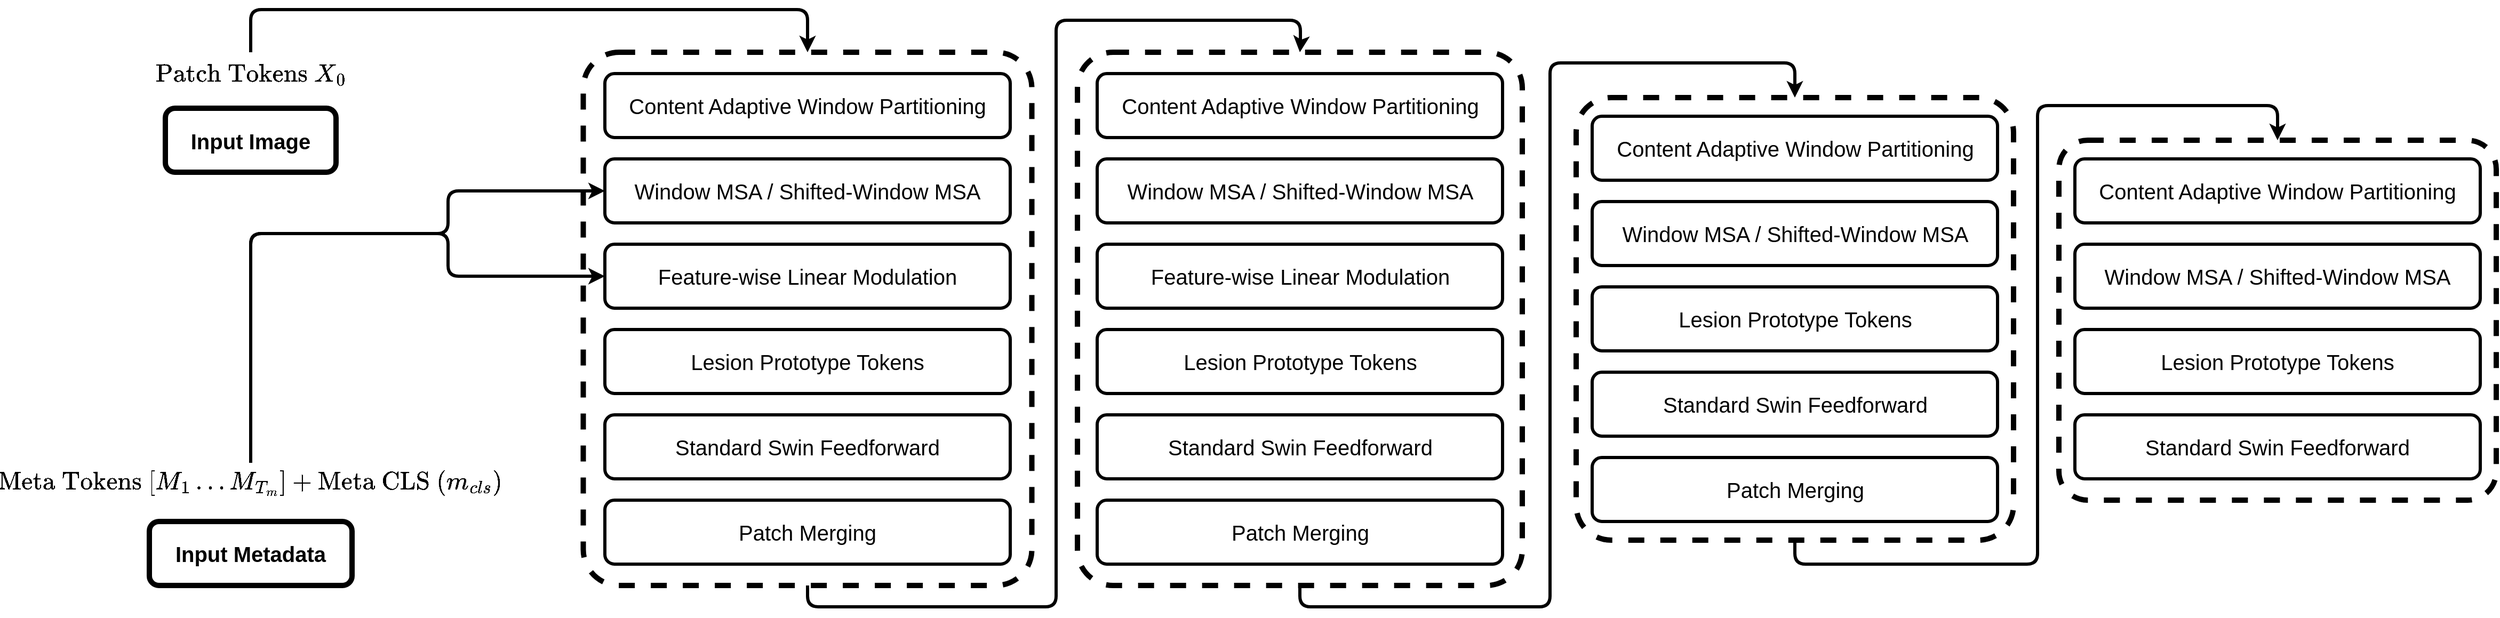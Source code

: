 <mxfile version="28.1.1">
  <diagram name="Page-1" id="LP4Lb6s6A55-pqGKUZwg">
    <mxGraphModel dx="4158" dy="1356" grid="1" gridSize="10" guides="1" tooltips="1" connect="1" arrows="1" fold="1" page="1" pageScale="1" pageWidth="827" pageHeight="1169" math="1" shadow="0">
      <root>
        <mxCell id="0" />
        <mxCell id="1" parent="0" />
        <mxCell id="s6Bo0KcBa6-XlI6CI8b0-39" style="edgeStyle=orthogonalEdgeStyle;rounded=1;orthogonalLoop=1;jettySize=auto;html=1;exitX=0.5;exitY=1;exitDx=0;exitDy=0;entryX=0.5;entryY=0;entryDx=0;entryDy=0;curved=0;strokeWidth=3;" edge="1" parent="1" source="s6Bo0KcBa6-XlI6CI8b0-15" target="s6Bo0KcBa6-XlI6CI8b0-25">
          <mxGeometry relative="1" as="geometry">
            <Array as="points">
              <mxPoint x="-193" y="940" />
              <mxPoint x="40" y="940" />
              <mxPoint x="40" y="390" />
              <mxPoint x="269" y="390" />
              <mxPoint x="269" y="415" />
            </Array>
          </mxGeometry>
        </mxCell>
        <mxCell id="s6Bo0KcBa6-XlI6CI8b0-15" value="" style="rounded=1;whiteSpace=wrap;html=1;strokeWidth=5;dashed=1;arcSize=8;" vertex="1" parent="1">
          <mxGeometry x="-403.25" y="420" width="420.5" height="500" as="geometry" />
        </mxCell>
        <mxCell id="s6Bo0KcBa6-XlI6CI8b0-1" value="&lt;font style=&quot;font-size: 20px; line-height: 140%;&quot;&gt;Input Image&lt;/font&gt;" style="rounded=1;whiteSpace=wrap;html=1;fontStyle=1;strokeColor=default;fillColor=light-dark(#FFFFFF,var(--ge-dark-color, #121212));strokeWidth=5;" vertex="1" parent="1">
          <mxGeometry x="-795" y="472.5" width="160" height="60" as="geometry" />
        </mxCell>
        <mxCell id="s6Bo0KcBa6-XlI6CI8b0-2" value="&lt;font style=&quot;font-size: 20px; line-height: 140%;&quot;&gt;Input Metadata&lt;/font&gt;" style="rounded=1;whiteSpace=wrap;html=1;fontStyle=1;strokeColor=default;fillColor=light-dark(#FFFFFF,var(--ge-dark-color, #121212));strokeWidth=5;" vertex="1" parent="1">
          <mxGeometry x="-810" y="860" width="190" height="60" as="geometry" />
        </mxCell>
        <mxCell id="s6Bo0KcBa6-XlI6CI8b0-51" style="edgeStyle=orthogonalEdgeStyle;rounded=1;orthogonalLoop=1;jettySize=auto;html=1;exitX=0.5;exitY=0;exitDx=0;exitDy=0;entryX=0.5;entryY=0;entryDx=0;entryDy=0;curved=0;strokeWidth=3;" edge="1" parent="1" source="s6Bo0KcBa6-XlI6CI8b0-4" target="s6Bo0KcBa6-XlI6CI8b0-15">
          <mxGeometry relative="1" as="geometry">
            <Array as="points">
              <mxPoint x="-715" y="380" />
              <mxPoint x="-193" y="380" />
            </Array>
          </mxGeometry>
        </mxCell>
        <mxCell id="s6Bo0KcBa6-XlI6CI8b0-4" value="\[&#xa;\text{Patch Tokens } X_0&#xa;\]" style="text;whiteSpace=wrap;align=center;verticalAlign=middle;fontSize=20;" vertex="1" parent="1">
          <mxGeometry x="-820" y="420" width="210" height="40" as="geometry" />
        </mxCell>
        <mxCell id="s6Bo0KcBa6-XlI6CI8b0-53" style="edgeStyle=orthogonalEdgeStyle;rounded=1;orthogonalLoop=1;jettySize=auto;html=1;exitX=0.5;exitY=0;exitDx=0;exitDy=0;entryX=0;entryY=0.5;entryDx=0;entryDy=0;curved=0;strokeWidth=3;" edge="1" parent="1" source="s6Bo0KcBa6-XlI6CI8b0-6" target="s6Bo0KcBa6-XlI6CI8b0-9">
          <mxGeometry relative="1" as="geometry">
            <Array as="points">
              <mxPoint x="-715" y="590" />
              <mxPoint x="-530" y="590" />
              <mxPoint x="-530" y="550" />
            </Array>
          </mxGeometry>
        </mxCell>
        <mxCell id="s6Bo0KcBa6-XlI6CI8b0-54" style="edgeStyle=orthogonalEdgeStyle;rounded=1;orthogonalLoop=1;jettySize=auto;html=1;exitX=0.5;exitY=0;exitDx=0;exitDy=0;entryX=0;entryY=0.5;entryDx=0;entryDy=0;curved=0;strokeWidth=3;" edge="1" parent="1" source="s6Bo0KcBa6-XlI6CI8b0-6" target="s6Bo0KcBa6-XlI6CI8b0-10">
          <mxGeometry relative="1" as="geometry">
            <Array as="points">
              <mxPoint x="-715" y="590" />
              <mxPoint x="-530" y="590" />
              <mxPoint x="-530" y="630" />
            </Array>
          </mxGeometry>
        </mxCell>
        <mxCell id="s6Bo0KcBa6-XlI6CI8b0-6" value="\[&#xa;\text{Meta Tokens } [M_1 \ldots M_{T_m}] + \text{Meta CLS } (m_{cls})&#xa;\]" style="text;whiteSpace=wrap;verticalAlign=middle;fontSize=20;align=center;" vertex="1" parent="1">
          <mxGeometry x="-950" y="805" width="470" height="35" as="geometry" />
        </mxCell>
        <mxCell id="s6Bo0KcBa6-XlI6CI8b0-8" value="&lt;span style=&quot;font-size: 20px;&quot;&gt;Content Adaptive Window Partitioning&lt;/span&gt;" style="rounded=1;whiteSpace=wrap;html=1;fontStyle=0;strokeColor=default;fillColor=light-dark(#FFFFFF,var(--ge-dark-color, #121212));strokeWidth=3;" vertex="1" parent="1">
          <mxGeometry x="-383" y="440" width="380" height="60" as="geometry" />
        </mxCell>
        <mxCell id="s6Bo0KcBa6-XlI6CI8b0-9" value="&lt;font style=&quot;font-size: 20px;&quot;&gt;Window MSA / Shifted-Window MSA&lt;/font&gt;" style="rounded=1;whiteSpace=wrap;html=1;fontStyle=0;strokeColor=default;fillColor=light-dark(#FFFFFF,var(--ge-dark-color, #121212));strokeWidth=3;" vertex="1" parent="1">
          <mxGeometry x="-383" y="520" width="380" height="60" as="geometry" />
        </mxCell>
        <mxCell id="s6Bo0KcBa6-XlI6CI8b0-10" value="&lt;p data-pm-slice=&quot;0 0 []&quot;&gt;&lt;font style=&quot;font-size: 20px;&quot;&gt;Feature-wise Linear Modulation&lt;/font&gt;&lt;/p&gt;" style="rounded=1;whiteSpace=wrap;html=1;fontStyle=0;strokeColor=default;fillColor=light-dark(#FFFFFF,var(--ge-dark-color, #121212));strokeWidth=3;" vertex="1" parent="1">
          <mxGeometry x="-383" y="600" width="380" height="60" as="geometry" />
        </mxCell>
        <mxCell id="s6Bo0KcBa6-XlI6CI8b0-11" value="&lt;p data-pm-slice=&quot;0 0 []&quot;&gt;&lt;font style=&quot;font-size: 20px;&quot;&gt;Lesion Prototype Tokens&lt;/font&gt;&lt;/p&gt;" style="rounded=1;whiteSpace=wrap;html=1;fontStyle=0;strokeColor=default;fillColor=light-dark(#FFFFFF,var(--ge-dark-color, #121212));strokeWidth=3;" vertex="1" parent="1">
          <mxGeometry x="-383" y="680" width="380" height="60" as="geometry" />
        </mxCell>
        <mxCell id="s6Bo0KcBa6-XlI6CI8b0-13" value="&lt;p data-pm-slice=&quot;0 0 []&quot;&gt;&lt;font style=&quot;font-size: 20px; line-height: 180%;&quot;&gt;Standard Swin Feedforward&lt;/font&gt;&lt;/p&gt;" style="rounded=1;whiteSpace=wrap;html=1;fontStyle=0;strokeColor=default;fillColor=light-dark(#FFFFFF,var(--ge-dark-color, #121212));strokeWidth=3;" vertex="1" parent="1">
          <mxGeometry x="-383" y="760" width="380" height="60" as="geometry" />
        </mxCell>
        <mxCell id="s6Bo0KcBa6-XlI6CI8b0-14" value="&lt;p data-pm-slice=&quot;0 0 []&quot;&gt;&lt;font style=&quot;font-size: 20px;&quot;&gt;Patch Merging&lt;/font&gt;&lt;/p&gt;" style="rounded=1;whiteSpace=wrap;html=1;fontStyle=0;strokeColor=default;fillColor=light-dark(#FFFFFF,var(--ge-dark-color, #121212));strokeWidth=3;" vertex="1" parent="1">
          <mxGeometry x="-383" y="840" width="380" height="60" as="geometry" />
        </mxCell>
        <mxCell id="s6Bo0KcBa6-XlI6CI8b0-40" style="edgeStyle=orthogonalEdgeStyle;rounded=1;orthogonalLoop=1;jettySize=auto;html=1;exitX=0.5;exitY=1;exitDx=0;exitDy=0;entryX=0.5;entryY=0;entryDx=0;entryDy=0;curved=0;strokeWidth=3;" edge="1" parent="1" source="s6Bo0KcBa6-XlI6CI8b0-25" target="s6Bo0KcBa6-XlI6CI8b0-32">
          <mxGeometry relative="1" as="geometry">
            <Array as="points">
              <mxPoint x="269" y="940" />
              <mxPoint x="503" y="940" />
              <mxPoint x="503" y="430" />
              <mxPoint x="733" y="430" />
            </Array>
          </mxGeometry>
        </mxCell>
        <mxCell id="s6Bo0KcBa6-XlI6CI8b0-25" value="" style="rounded=1;whiteSpace=wrap;html=1;strokeWidth=5;dashed=1;arcSize=8;" vertex="1" parent="1">
          <mxGeometry x="60" y="420" width="417" height="500" as="geometry" />
        </mxCell>
        <mxCell id="s6Bo0KcBa6-XlI6CI8b0-26" value="&lt;span style=&quot;font-size: 20px;&quot;&gt;Content Adaptive Window Partitioning&lt;/span&gt;" style="rounded=1;whiteSpace=wrap;html=1;fontStyle=0;strokeColor=default;fillColor=light-dark(#FFFFFF,var(--ge-dark-color, #121212));strokeWidth=3;" vertex="1" parent="1">
          <mxGeometry x="78.5" y="440" width="380" height="60" as="geometry" />
        </mxCell>
        <mxCell id="s6Bo0KcBa6-XlI6CI8b0-27" value="&lt;font style=&quot;font-size: 20px;&quot;&gt;Window MSA / Shifted-Window MSA&lt;/font&gt;" style="rounded=1;whiteSpace=wrap;html=1;fontStyle=0;strokeColor=default;fillColor=light-dark(#FFFFFF,var(--ge-dark-color, #121212));strokeWidth=3;" vertex="1" parent="1">
          <mxGeometry x="78.5" y="520" width="380" height="60" as="geometry" />
        </mxCell>
        <mxCell id="s6Bo0KcBa6-XlI6CI8b0-28" value="&lt;p data-pm-slice=&quot;0 0 []&quot;&gt;&lt;font style=&quot;font-size: 20px;&quot;&gt;Feature-wise Linear Modulation&lt;/font&gt;&lt;/p&gt;" style="rounded=1;whiteSpace=wrap;html=1;fontStyle=0;strokeColor=default;fillColor=light-dark(#FFFFFF,var(--ge-dark-color, #121212));strokeWidth=3;" vertex="1" parent="1">
          <mxGeometry x="78.5" y="600" width="380" height="60" as="geometry" />
        </mxCell>
        <mxCell id="s6Bo0KcBa6-XlI6CI8b0-29" value="&lt;p data-pm-slice=&quot;0 0 []&quot;&gt;&lt;font style=&quot;font-size: 20px;&quot;&gt;Lesion Prototype Tokens&lt;/font&gt;&lt;/p&gt;" style="rounded=1;whiteSpace=wrap;html=1;fontStyle=0;strokeColor=default;fillColor=light-dark(#FFFFFF,var(--ge-dark-color, #121212));strokeWidth=3;" vertex="1" parent="1">
          <mxGeometry x="78.5" y="680" width="380" height="60" as="geometry" />
        </mxCell>
        <mxCell id="s6Bo0KcBa6-XlI6CI8b0-30" value="&lt;p data-pm-slice=&quot;0 0 []&quot;&gt;&lt;font style=&quot;font-size: 20px; line-height: 180%;&quot;&gt;Standard Swin Feedforward&lt;/font&gt;&lt;/p&gt;" style="rounded=1;whiteSpace=wrap;html=1;fontStyle=0;strokeColor=default;fillColor=light-dark(#FFFFFF,var(--ge-dark-color, #121212));strokeWidth=3;" vertex="1" parent="1">
          <mxGeometry x="78.5" y="760" width="380" height="60" as="geometry" />
        </mxCell>
        <mxCell id="s6Bo0KcBa6-XlI6CI8b0-31" value="&lt;p data-pm-slice=&quot;0 0 []&quot;&gt;&lt;font style=&quot;font-size: 20px;&quot;&gt;Patch Merging&lt;/font&gt;&lt;/p&gt;" style="rounded=1;whiteSpace=wrap;html=1;fontStyle=0;strokeColor=default;fillColor=light-dark(#FFFFFF,var(--ge-dark-color, #121212));strokeWidth=3;" vertex="1" parent="1">
          <mxGeometry x="78.5" y="840" width="380" height="60" as="geometry" />
        </mxCell>
        <mxCell id="s6Bo0KcBa6-XlI6CI8b0-47" style="edgeStyle=orthogonalEdgeStyle;rounded=1;orthogonalLoop=1;jettySize=auto;html=1;exitX=0.5;exitY=1;exitDx=0;exitDy=0;entryX=0.5;entryY=0;entryDx=0;entryDy=0;curved=0;strokeWidth=3;" edge="1" parent="1" source="s6Bo0KcBa6-XlI6CI8b0-32" target="s6Bo0KcBa6-XlI6CI8b0-41">
          <mxGeometry relative="1" as="geometry">
            <Array as="points">
              <mxPoint x="732" y="900" />
              <mxPoint x="960" y="900" />
              <mxPoint x="960" y="470" />
              <mxPoint x="1185" y="470" />
            </Array>
          </mxGeometry>
        </mxCell>
        <mxCell id="s6Bo0KcBa6-XlI6CI8b0-32" value="" style="rounded=1;whiteSpace=wrap;html=1;strokeWidth=5;dashed=1;arcSize=8;" vertex="1" parent="1">
          <mxGeometry x="527.5" y="462.5" width="410" height="415" as="geometry" />
        </mxCell>
        <mxCell id="s6Bo0KcBa6-XlI6CI8b0-33" value="&lt;span style=&quot;font-size: 20px;&quot;&gt;Content Adaptive Window Partitioning&lt;/span&gt;" style="rounded=1;whiteSpace=wrap;html=1;fontStyle=0;strokeColor=default;fillColor=light-dark(#FFFFFF,var(--ge-dark-color, #121212));strokeWidth=3;" vertex="1" parent="1">
          <mxGeometry x="542.5" y="480" width="380" height="60" as="geometry" />
        </mxCell>
        <mxCell id="s6Bo0KcBa6-XlI6CI8b0-34" value="&lt;font style=&quot;font-size: 20px;&quot;&gt;Window MSA / Shifted-Window MSA&lt;/font&gt;" style="rounded=1;whiteSpace=wrap;html=1;fontStyle=0;strokeColor=default;fillColor=light-dark(#FFFFFF,var(--ge-dark-color, #121212));strokeWidth=3;" vertex="1" parent="1">
          <mxGeometry x="542.5" y="560" width="380" height="60" as="geometry" />
        </mxCell>
        <mxCell id="s6Bo0KcBa6-XlI6CI8b0-36" value="&lt;p data-pm-slice=&quot;0 0 []&quot;&gt;&lt;font style=&quot;font-size: 20px;&quot;&gt;Lesion Prototype Tokens&lt;/font&gt;&lt;/p&gt;" style="rounded=1;whiteSpace=wrap;html=1;fontStyle=0;strokeColor=default;fillColor=light-dark(#FFFFFF,var(--ge-dark-color, #121212));strokeWidth=3;" vertex="1" parent="1">
          <mxGeometry x="542.5" y="640" width="380" height="60" as="geometry" />
        </mxCell>
        <mxCell id="s6Bo0KcBa6-XlI6CI8b0-37" value="&lt;p data-pm-slice=&quot;0 0 []&quot;&gt;&lt;font style=&quot;font-size: 20px; line-height: 180%;&quot;&gt;Standard Swin Feedforward&lt;/font&gt;&lt;/p&gt;" style="rounded=1;whiteSpace=wrap;html=1;fontStyle=0;strokeColor=default;fillColor=light-dark(#FFFFFF,var(--ge-dark-color, #121212));strokeWidth=3;" vertex="1" parent="1">
          <mxGeometry x="542.5" y="720" width="380" height="60" as="geometry" />
        </mxCell>
        <mxCell id="s6Bo0KcBa6-XlI6CI8b0-38" value="&lt;p data-pm-slice=&quot;0 0 []&quot;&gt;&lt;font style=&quot;font-size: 20px;&quot;&gt;Patch Merging&lt;/font&gt;&lt;/p&gt;" style="rounded=1;whiteSpace=wrap;html=1;fontStyle=0;strokeColor=default;fillColor=light-dark(#FFFFFF,var(--ge-dark-color, #121212));strokeWidth=3;" vertex="1" parent="1">
          <mxGeometry x="542.5" y="800" width="380" height="60" as="geometry" />
        </mxCell>
        <mxCell id="s6Bo0KcBa6-XlI6CI8b0-41" value="" style="rounded=1;whiteSpace=wrap;html=1;strokeWidth=5;dashed=1;arcSize=8;" vertex="1" parent="1">
          <mxGeometry x="980" y="502.5" width="410" height="337.5" as="geometry" />
        </mxCell>
        <mxCell id="s6Bo0KcBa6-XlI6CI8b0-42" value="&lt;span style=&quot;font-size: 20px;&quot;&gt;Content Adaptive Window Partitioning&lt;/span&gt;" style="rounded=1;whiteSpace=wrap;html=1;fontStyle=0;strokeColor=default;fillColor=light-dark(#FFFFFF,var(--ge-dark-color, #121212));strokeWidth=3;" vertex="1" parent="1">
          <mxGeometry x="995" y="520" width="380" height="60" as="geometry" />
        </mxCell>
        <mxCell id="s6Bo0KcBa6-XlI6CI8b0-43" value="&lt;font style=&quot;font-size: 20px;&quot;&gt;Window MSA / Shifted-Window MSA&lt;/font&gt;" style="rounded=1;whiteSpace=wrap;html=1;fontStyle=0;strokeColor=default;fillColor=light-dark(#FFFFFF,var(--ge-dark-color, #121212));strokeWidth=3;" vertex="1" parent="1">
          <mxGeometry x="995" y="600" width="380" height="60" as="geometry" />
        </mxCell>
        <mxCell id="s6Bo0KcBa6-XlI6CI8b0-44" value="&lt;p data-pm-slice=&quot;0 0 []&quot;&gt;&lt;font style=&quot;font-size: 20px;&quot;&gt;Lesion Prototype Tokens&lt;/font&gt;&lt;/p&gt;" style="rounded=1;whiteSpace=wrap;html=1;fontStyle=0;strokeColor=default;fillColor=light-dark(#FFFFFF,var(--ge-dark-color, #121212));strokeWidth=3;" vertex="1" parent="1">
          <mxGeometry x="995" y="680" width="380" height="60" as="geometry" />
        </mxCell>
        <mxCell id="s6Bo0KcBa6-XlI6CI8b0-45" value="&lt;p data-pm-slice=&quot;0 0 []&quot;&gt;&lt;font style=&quot;font-size: 20px; line-height: 180%;&quot;&gt;Standard Swin Feedforward&lt;/font&gt;&lt;/p&gt;" style="rounded=1;whiteSpace=wrap;html=1;fontStyle=0;strokeColor=default;fillColor=light-dark(#FFFFFF,var(--ge-dark-color, #121212));strokeWidth=3;" vertex="1" parent="1">
          <mxGeometry x="995" y="760" width="380" height="60" as="geometry" />
        </mxCell>
      </root>
    </mxGraphModel>
  </diagram>
</mxfile>
